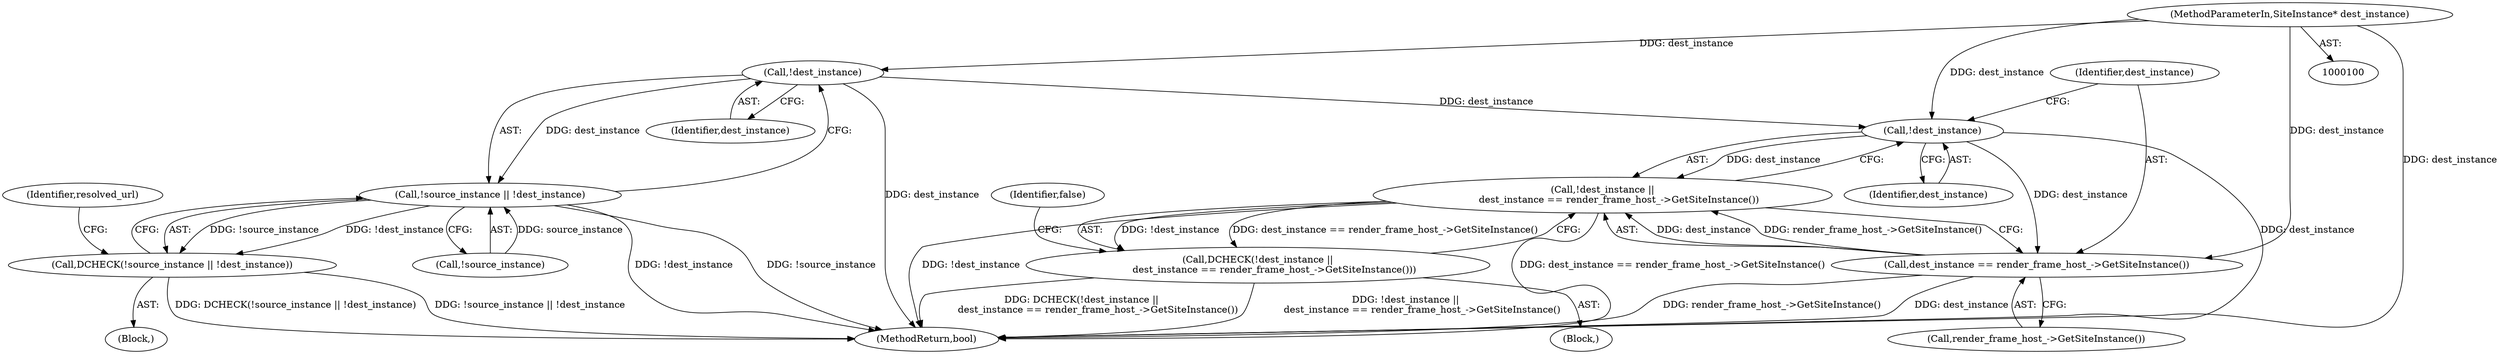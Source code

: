 digraph "1_Chrome_0bb3f5c715eb66bb5c1fb05fd81d902ca57f33ca_0@pointer" {
"1000110" [label="(Call,!dest_instance)"];
"1000103" [label="(MethodParameterIn,SiteInstance* dest_instance)"];
"1000107" [label="(Call,!source_instance || !dest_instance)"];
"1000106" [label="(Call,DCHECK(!source_instance || !dest_instance))"];
"1000147" [label="(Call,!dest_instance)"];
"1000146" [label="(Call,!dest_instance ||\n           dest_instance == render_frame_host_->GetSiteInstance())"];
"1000145" [label="(Call,DCHECK(!dest_instance ||\n           dest_instance == render_frame_host_->GetSiteInstance()))"];
"1000149" [label="(Call,dest_instance == render_frame_host_->GetSiteInstance())"];
"1000153" [label="(Identifier,false)"];
"1000105" [label="(Block,)"];
"1000148" [label="(Identifier,dest_instance)"];
"1000146" [label="(Call,!dest_instance ||\n           dest_instance == render_frame_host_->GetSiteInstance())"];
"1000150" [label="(Identifier,dest_instance)"];
"1000145" [label="(Call,DCHECK(!dest_instance ||\n           dest_instance == render_frame_host_->GetSiteInstance()))"];
"1000111" [label="(Identifier,dest_instance)"];
"1000156" [label="(MethodReturn,bool)"];
"1000149" [label="(Call,dest_instance == render_frame_host_->GetSiteInstance())"];
"1000108" [label="(Call,!source_instance)"];
"1000110" [label="(Call,!dest_instance)"];
"1000151" [label="(Call,render_frame_host_->GetSiteInstance())"];
"1000107" [label="(Call,!source_instance || !dest_instance)"];
"1000114" [label="(Identifier,resolved_url)"];
"1000144" [label="(Block,)"];
"1000147" [label="(Call,!dest_instance)"];
"1000103" [label="(MethodParameterIn,SiteInstance* dest_instance)"];
"1000106" [label="(Call,DCHECK(!source_instance || !dest_instance))"];
"1000110" -> "1000107"  [label="AST: "];
"1000110" -> "1000111"  [label="CFG: "];
"1000111" -> "1000110"  [label="AST: "];
"1000107" -> "1000110"  [label="CFG: "];
"1000110" -> "1000156"  [label="DDG: dest_instance"];
"1000110" -> "1000107"  [label="DDG: dest_instance"];
"1000103" -> "1000110"  [label="DDG: dest_instance"];
"1000110" -> "1000147"  [label="DDG: dest_instance"];
"1000103" -> "1000100"  [label="AST: "];
"1000103" -> "1000156"  [label="DDG: dest_instance"];
"1000103" -> "1000147"  [label="DDG: dest_instance"];
"1000103" -> "1000149"  [label="DDG: dest_instance"];
"1000107" -> "1000106"  [label="AST: "];
"1000107" -> "1000108"  [label="CFG: "];
"1000108" -> "1000107"  [label="AST: "];
"1000106" -> "1000107"  [label="CFG: "];
"1000107" -> "1000156"  [label="DDG: !source_instance"];
"1000107" -> "1000156"  [label="DDG: !dest_instance"];
"1000107" -> "1000106"  [label="DDG: !source_instance"];
"1000107" -> "1000106"  [label="DDG: !dest_instance"];
"1000108" -> "1000107"  [label="DDG: source_instance"];
"1000106" -> "1000105"  [label="AST: "];
"1000114" -> "1000106"  [label="CFG: "];
"1000106" -> "1000156"  [label="DDG: !source_instance || !dest_instance"];
"1000106" -> "1000156"  [label="DDG: DCHECK(!source_instance || !dest_instance)"];
"1000147" -> "1000146"  [label="AST: "];
"1000147" -> "1000148"  [label="CFG: "];
"1000148" -> "1000147"  [label="AST: "];
"1000150" -> "1000147"  [label="CFG: "];
"1000146" -> "1000147"  [label="CFG: "];
"1000147" -> "1000156"  [label="DDG: dest_instance"];
"1000147" -> "1000146"  [label="DDG: dest_instance"];
"1000147" -> "1000149"  [label="DDG: dest_instance"];
"1000146" -> "1000145"  [label="AST: "];
"1000146" -> "1000149"  [label="CFG: "];
"1000149" -> "1000146"  [label="AST: "];
"1000145" -> "1000146"  [label="CFG: "];
"1000146" -> "1000156"  [label="DDG: dest_instance == render_frame_host_->GetSiteInstance()"];
"1000146" -> "1000156"  [label="DDG: !dest_instance"];
"1000146" -> "1000145"  [label="DDG: !dest_instance"];
"1000146" -> "1000145"  [label="DDG: dest_instance == render_frame_host_->GetSiteInstance()"];
"1000149" -> "1000146"  [label="DDG: dest_instance"];
"1000149" -> "1000146"  [label="DDG: render_frame_host_->GetSiteInstance()"];
"1000145" -> "1000144"  [label="AST: "];
"1000153" -> "1000145"  [label="CFG: "];
"1000145" -> "1000156"  [label="DDG: !dest_instance ||\n           dest_instance == render_frame_host_->GetSiteInstance()"];
"1000145" -> "1000156"  [label="DDG: DCHECK(!dest_instance ||\n           dest_instance == render_frame_host_->GetSiteInstance())"];
"1000149" -> "1000151"  [label="CFG: "];
"1000150" -> "1000149"  [label="AST: "];
"1000151" -> "1000149"  [label="AST: "];
"1000149" -> "1000156"  [label="DDG: dest_instance"];
"1000149" -> "1000156"  [label="DDG: render_frame_host_->GetSiteInstance()"];
}
